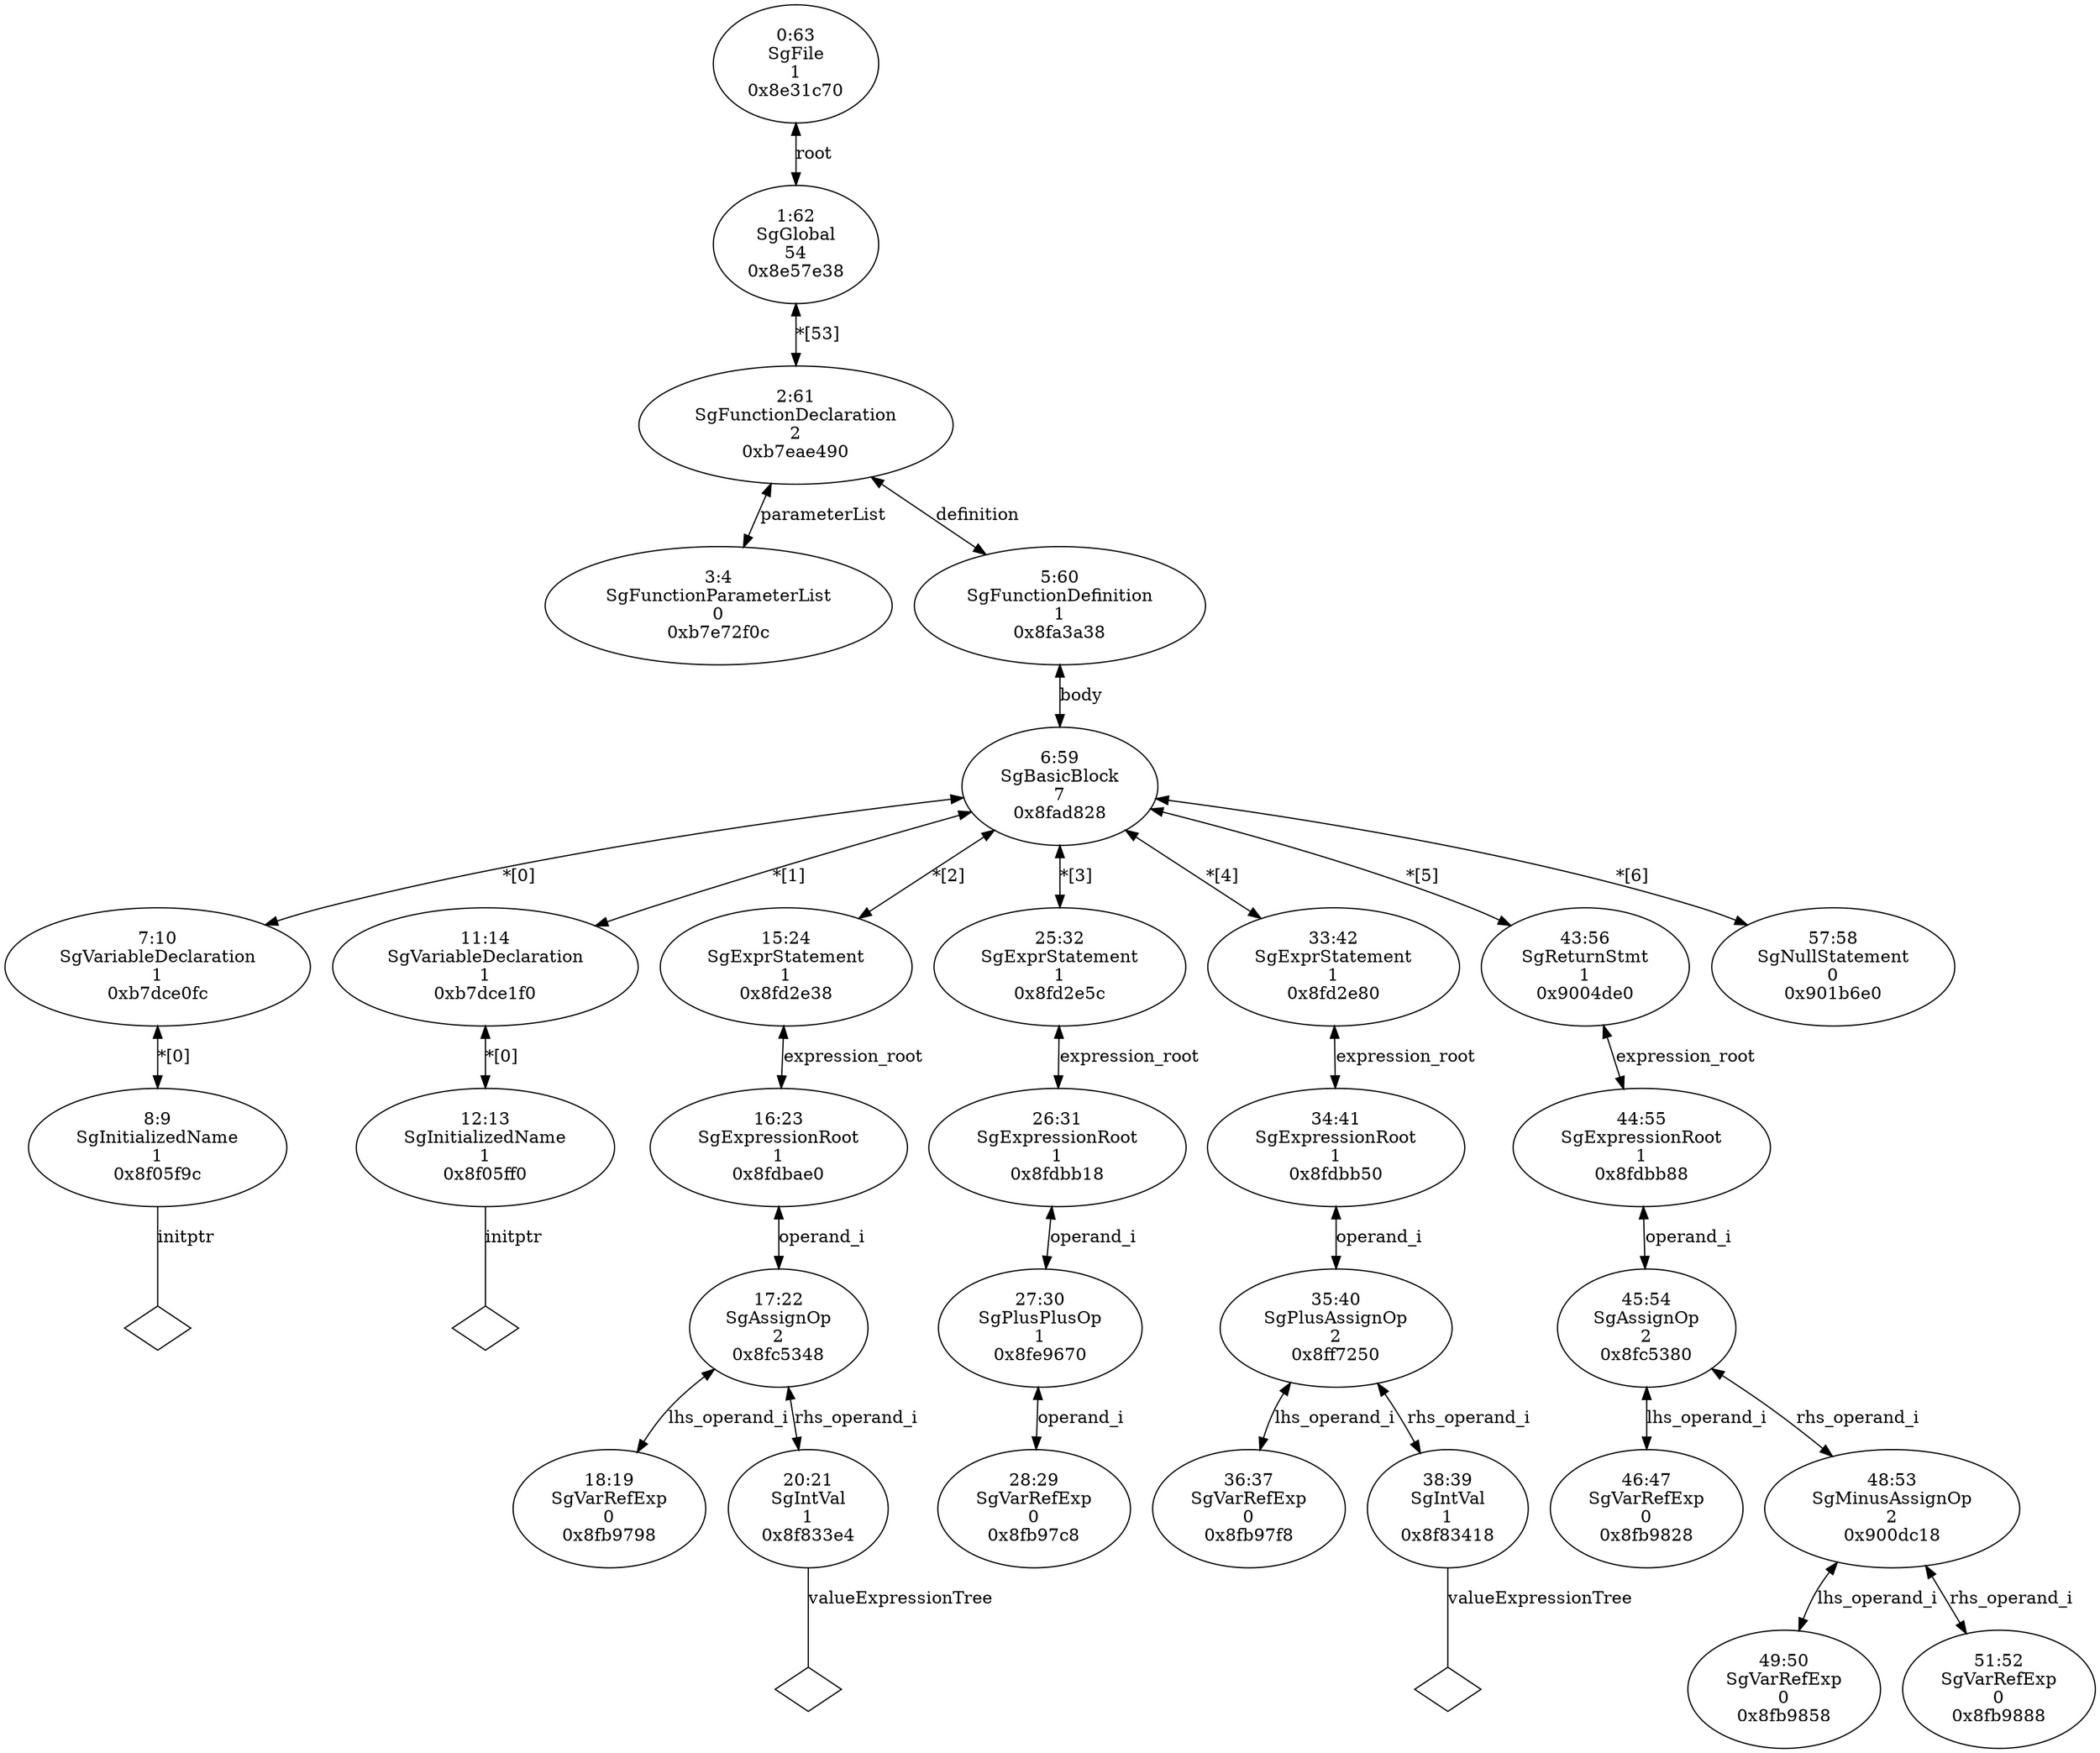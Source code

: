 digraph "G./assignOps.c.dot" {
"0xb7e72f0c"[label="3:4\nSgFunctionParameterList\n0\n0xb7e72f0c\n" ];
"0x8f05f9c"[label="8:9\nSgInitializedName\n1\n0x8f05f9c\n" ];
"0x8f05f9c" -> "0x8f05f9c__initptr__null"[label="initptr" dir=none ];
"0x8f05f9c__initptr__null"[label="" shape=diamond ];
"0xb7dce0fc"[label="7:10\nSgVariableDeclaration\n1\n0xb7dce0fc\n" ];
"0xb7dce0fc" -> "0x8f05f9c"[label="*[0]" dir=both ];
"0x8f05ff0"[label="12:13\nSgInitializedName\n1\n0x8f05ff0\n" ];
"0x8f05ff0" -> "0x8f05ff0__initptr__null"[label="initptr" dir=none ];
"0x8f05ff0__initptr__null"[label="" shape=diamond ];
"0xb7dce1f0"[label="11:14\nSgVariableDeclaration\n1\n0xb7dce1f0\n" ];
"0xb7dce1f0" -> "0x8f05ff0"[label="*[0]" dir=both ];
"0x8fb9798"[label="18:19\nSgVarRefExp\n0\n0x8fb9798\n" ];
"0x8f833e4"[label="20:21\nSgIntVal\n1\n0x8f833e4\n" ];
"0x8f833e4" -> "0x8f833e4__valueExpressionTree__null"[label="valueExpressionTree" dir=none ];
"0x8f833e4__valueExpressionTree__null"[label="" shape=diamond ];
"0x8fc5348"[label="17:22\nSgAssignOp\n2\n0x8fc5348\n" ];
"0x8fc5348" -> "0x8fb9798"[label="lhs_operand_i" dir=both ];
"0x8fc5348" -> "0x8f833e4"[label="rhs_operand_i" dir=both ];
"0x8fdbae0"[label="16:23\nSgExpressionRoot\n1\n0x8fdbae0\n" ];
"0x8fdbae0" -> "0x8fc5348"[label="operand_i" dir=both ];
"0x8fd2e38"[label="15:24\nSgExprStatement\n1\n0x8fd2e38\n" ];
"0x8fd2e38" -> "0x8fdbae0"[label="expression_root" dir=both ];
"0x8fb97c8"[label="28:29\nSgVarRefExp\n0\n0x8fb97c8\n" ];
"0x8fe9670"[label="27:30\nSgPlusPlusOp\n1\n0x8fe9670\n" ];
"0x8fe9670" -> "0x8fb97c8"[label="operand_i" dir=both ];
"0x8fdbb18"[label="26:31\nSgExpressionRoot\n1\n0x8fdbb18\n" ];
"0x8fdbb18" -> "0x8fe9670"[label="operand_i" dir=both ];
"0x8fd2e5c"[label="25:32\nSgExprStatement\n1\n0x8fd2e5c\n" ];
"0x8fd2e5c" -> "0x8fdbb18"[label="expression_root" dir=both ];
"0x8fb97f8"[label="36:37\nSgVarRefExp\n0\n0x8fb97f8\n" ];
"0x8f83418"[label="38:39\nSgIntVal\n1\n0x8f83418\n" ];
"0x8f83418" -> "0x8f83418__valueExpressionTree__null"[label="valueExpressionTree" dir=none ];
"0x8f83418__valueExpressionTree__null"[label="" shape=diamond ];
"0x8ff7250"[label="35:40\nSgPlusAssignOp\n2\n0x8ff7250\n" ];
"0x8ff7250" -> "0x8fb97f8"[label="lhs_operand_i" dir=both ];
"0x8ff7250" -> "0x8f83418"[label="rhs_operand_i" dir=both ];
"0x8fdbb50"[label="34:41\nSgExpressionRoot\n1\n0x8fdbb50\n" ];
"0x8fdbb50" -> "0x8ff7250"[label="operand_i" dir=both ];
"0x8fd2e80"[label="33:42\nSgExprStatement\n1\n0x8fd2e80\n" ];
"0x8fd2e80" -> "0x8fdbb50"[label="expression_root" dir=both ];
"0x8fb9828"[label="46:47\nSgVarRefExp\n0\n0x8fb9828\n" ];
"0x8fb9858"[label="49:50\nSgVarRefExp\n0\n0x8fb9858\n" ];
"0x8fb9888"[label="51:52\nSgVarRefExp\n0\n0x8fb9888\n" ];
"0x900dc18"[label="48:53\nSgMinusAssignOp\n2\n0x900dc18\n" ];
"0x900dc18" -> "0x8fb9858"[label="lhs_operand_i" dir=both ];
"0x900dc18" -> "0x8fb9888"[label="rhs_operand_i" dir=both ];
"0x8fc5380"[label="45:54\nSgAssignOp\n2\n0x8fc5380\n" ];
"0x8fc5380" -> "0x8fb9828"[label="lhs_operand_i" dir=both ];
"0x8fc5380" -> "0x900dc18"[label="rhs_operand_i" dir=both ];
"0x8fdbb88"[label="44:55\nSgExpressionRoot\n1\n0x8fdbb88\n" ];
"0x8fdbb88" -> "0x8fc5380"[label="operand_i" dir=both ];
"0x9004de0"[label="43:56\nSgReturnStmt\n1\n0x9004de0\n" ];
"0x9004de0" -> "0x8fdbb88"[label="expression_root" dir=both ];
"0x901b6e0"[label="57:58\nSgNullStatement\n0\n0x901b6e0\n" ];
"0x8fad828"[label="6:59\nSgBasicBlock\n7\n0x8fad828\n" ];
"0x8fad828" -> "0xb7dce0fc"[label="*[0]" dir=both ];
"0x8fad828" -> "0xb7dce1f0"[label="*[1]" dir=both ];
"0x8fad828" -> "0x8fd2e38"[label="*[2]" dir=both ];
"0x8fad828" -> "0x8fd2e5c"[label="*[3]" dir=both ];
"0x8fad828" -> "0x8fd2e80"[label="*[4]" dir=both ];
"0x8fad828" -> "0x9004de0"[label="*[5]" dir=both ];
"0x8fad828" -> "0x901b6e0"[label="*[6]" dir=both ];
"0x8fa3a38"[label="5:60\nSgFunctionDefinition\n1\n0x8fa3a38\n" ];
"0x8fa3a38" -> "0x8fad828"[label="body" dir=both ];
"0xb7eae490"[label="2:61\nSgFunctionDeclaration\n2\n0xb7eae490\n" ];
"0xb7eae490" -> "0xb7e72f0c"[label="parameterList" dir=both ];
"0xb7eae490" -> "0x8fa3a38"[label="definition" dir=both ];
"0x8e57e38"[label="1:62\nSgGlobal\n54\n0x8e57e38\n" ];
"0x8e57e38" -> "0xb7eae490"[label="*[53]" dir=both ];
"0x8e31c70"[label="0:63\nSgFile\n1\n0x8e31c70\n" ];
"0x8e31c70" -> "0x8e57e38"[label="root" dir=both ];
}
